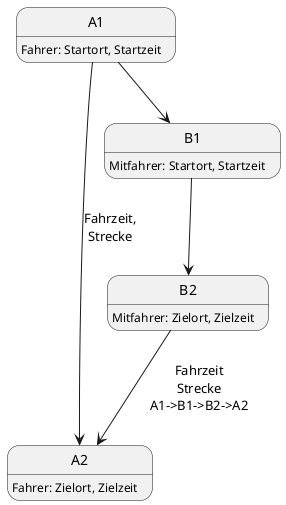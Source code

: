 @startuml


A1: Fahrer: Startort, Startzeit
A2: Fahrer: Zielort, Zielzeit
B1: Mitfahrer: Startort, Startzeit
B2: Mitfahrer: Zielort, Zielzeit

A1 --> A2:  Fahrzeit,\nStrecke
A1 --> B1
B1 --> B2
B2 --> A2: Fahrzeit\nStrecke\nA1->B1->B2->A2

@enduml


